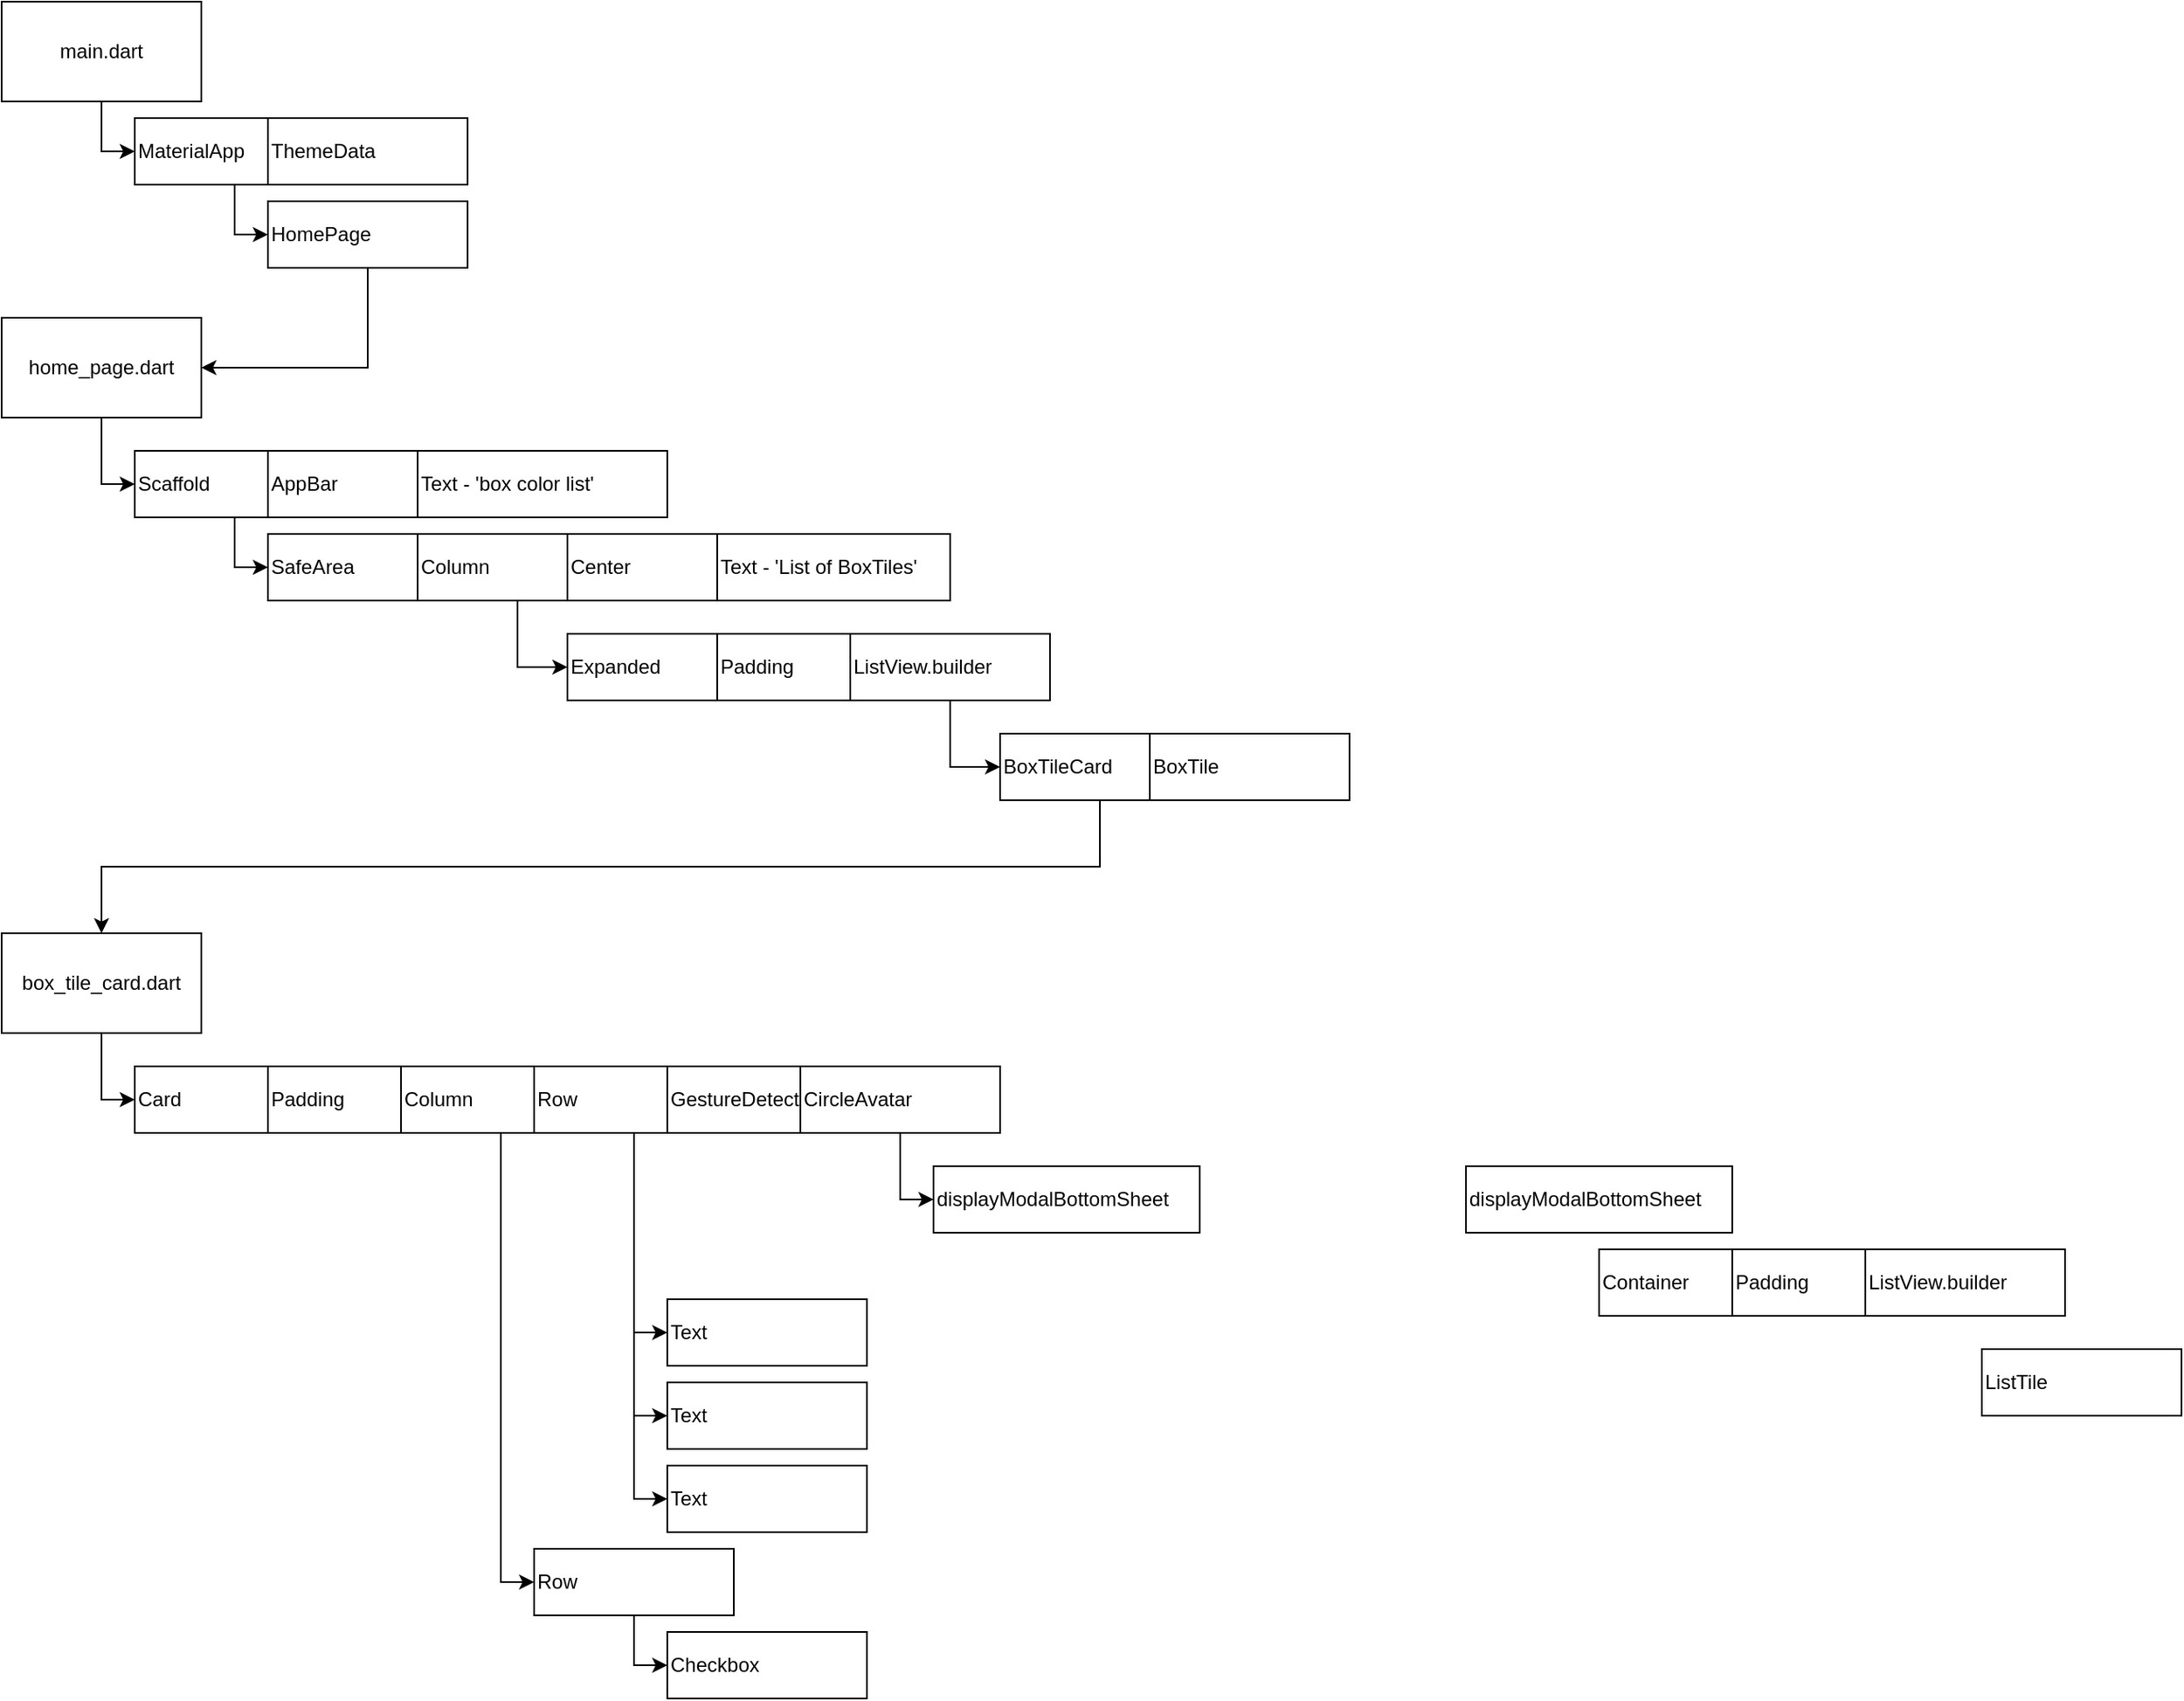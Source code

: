 <mxfile version="22.1.21" type="github">
  <diagram name="Page-1" id="x2tcOFAaIOZVJoetj7t5">
    <mxGraphModel dx="1654" dy="1239" grid="1" gridSize="10" guides="1" tooltips="1" connect="1" arrows="1" fold="1" page="1" pageScale="1" pageWidth="3300" pageHeight="2339" math="0" shadow="0">
      <root>
        <mxCell id="0" />
        <mxCell id="1" parent="0" />
        <mxCell id="tN2QRdZRQ0KlY6AHjV4z-26" style="edgeStyle=orthogonalEdgeStyle;rounded=0;orthogonalLoop=1;jettySize=auto;html=1;entryX=0;entryY=0.5;entryDx=0;entryDy=0;" edge="1" parent="1" source="tN2QRdZRQ0KlY6AHjV4z-1" target="tN2QRdZRQ0KlY6AHjV4z-21">
          <mxGeometry relative="1" as="geometry" />
        </mxCell>
        <mxCell id="tN2QRdZRQ0KlY6AHjV4z-1" value="main.dart" style="rounded=0;whiteSpace=wrap;html=1;" vertex="1" parent="1">
          <mxGeometry x="120" y="80" width="120" height="60" as="geometry" />
        </mxCell>
        <mxCell id="tN2QRdZRQ0KlY6AHjV4z-16" style="edgeStyle=orthogonalEdgeStyle;rounded=0;orthogonalLoop=1;jettySize=auto;html=1;entryX=0;entryY=0.5;entryDx=0;entryDy=0;" edge="1" parent="1" source="tN2QRdZRQ0KlY6AHjV4z-2" target="tN2QRdZRQ0KlY6AHjV4z-6">
          <mxGeometry relative="1" as="geometry" />
        </mxCell>
        <mxCell id="tN2QRdZRQ0KlY6AHjV4z-2" value="Scaffold" style="rounded=0;whiteSpace=wrap;html=1;align=left;" vertex="1" parent="1">
          <mxGeometry x="200" y="350" width="120" height="40" as="geometry" />
        </mxCell>
        <mxCell id="tN2QRdZRQ0KlY6AHjV4z-15" style="edgeStyle=orthogonalEdgeStyle;rounded=0;orthogonalLoop=1;jettySize=auto;html=1;entryX=0;entryY=0.5;entryDx=0;entryDy=0;" edge="1" parent="1" source="tN2QRdZRQ0KlY6AHjV4z-3" target="tN2QRdZRQ0KlY6AHjV4z-2">
          <mxGeometry relative="1" as="geometry" />
        </mxCell>
        <mxCell id="tN2QRdZRQ0KlY6AHjV4z-3" value="home_page.dart" style="rounded=0;whiteSpace=wrap;html=1;" vertex="1" parent="1">
          <mxGeometry x="120" y="270" width="120" height="60" as="geometry" />
        </mxCell>
        <mxCell id="tN2QRdZRQ0KlY6AHjV4z-4" value="AppBar" style="rounded=0;whiteSpace=wrap;html=1;align=left;" vertex="1" parent="1">
          <mxGeometry x="280" y="350" width="120" height="40" as="geometry" />
        </mxCell>
        <mxCell id="tN2QRdZRQ0KlY6AHjV4z-5" value="Text - &#39;box color list&#39;" style="rounded=0;whiteSpace=wrap;html=1;align=left;" vertex="1" parent="1">
          <mxGeometry x="370" y="350" width="150" height="40" as="geometry" />
        </mxCell>
        <mxCell id="tN2QRdZRQ0KlY6AHjV4z-18" style="edgeStyle=orthogonalEdgeStyle;rounded=0;orthogonalLoop=1;jettySize=auto;html=1;entryX=0;entryY=0.5;entryDx=0;entryDy=0;exitX=0.5;exitY=1;exitDx=0;exitDy=0;" edge="1" parent="1" source="tN2QRdZRQ0KlY6AHjV4z-7" target="tN2QRdZRQ0KlY6AHjV4z-10">
          <mxGeometry relative="1" as="geometry">
            <mxPoint x="440" y="480" as="targetPoint" />
            <Array as="points">
              <mxPoint x="430" y="480" />
            </Array>
          </mxGeometry>
        </mxCell>
        <mxCell id="tN2QRdZRQ0KlY6AHjV4z-6" value="SafeArea" style="rounded=0;whiteSpace=wrap;html=1;align=left;" vertex="1" parent="1">
          <mxGeometry x="280" y="400" width="120" height="40" as="geometry" />
        </mxCell>
        <mxCell id="tN2QRdZRQ0KlY6AHjV4z-7" value="Column" style="rounded=0;whiteSpace=wrap;html=1;align=left;" vertex="1" parent="1">
          <mxGeometry x="370" y="400" width="120" height="40" as="geometry" />
        </mxCell>
        <mxCell id="tN2QRdZRQ0KlY6AHjV4z-8" value="Center" style="rounded=0;whiteSpace=wrap;html=1;align=left;" vertex="1" parent="1">
          <mxGeometry x="460" y="400" width="120" height="40" as="geometry" />
        </mxCell>
        <mxCell id="tN2QRdZRQ0KlY6AHjV4z-9" value="Text - &#39;List of BoxTiles&#39;" style="rounded=0;whiteSpace=wrap;html=1;align=left;" vertex="1" parent="1">
          <mxGeometry x="550" y="400" width="140" height="40" as="geometry" />
        </mxCell>
        <mxCell id="tN2QRdZRQ0KlY6AHjV4z-19" style="edgeStyle=orthogonalEdgeStyle;rounded=0;orthogonalLoop=1;jettySize=auto;html=1;entryX=0;entryY=0.5;entryDx=0;entryDy=0;exitX=0.5;exitY=1;exitDx=0;exitDy=0;" edge="1" parent="1" source="tN2QRdZRQ0KlY6AHjV4z-12" target="tN2QRdZRQ0KlY6AHjV4z-13">
          <mxGeometry relative="1" as="geometry" />
        </mxCell>
        <mxCell id="tN2QRdZRQ0KlY6AHjV4z-10" value="Expanded" style="rounded=0;whiteSpace=wrap;html=1;align=left;" vertex="1" parent="1">
          <mxGeometry x="460" y="460" width="120" height="40" as="geometry" />
        </mxCell>
        <mxCell id="tN2QRdZRQ0KlY6AHjV4z-11" value="Padding" style="rounded=0;whiteSpace=wrap;html=1;align=left;" vertex="1" parent="1">
          <mxGeometry x="550" y="460" width="120" height="40" as="geometry" />
        </mxCell>
        <mxCell id="tN2QRdZRQ0KlY6AHjV4z-12" value="ListView.builder" style="rounded=0;whiteSpace=wrap;html=1;align=left;" vertex="1" parent="1">
          <mxGeometry x="630" y="460" width="120" height="40" as="geometry" />
        </mxCell>
        <mxCell id="tN2QRdZRQ0KlY6AHjV4z-30" style="edgeStyle=orthogonalEdgeStyle;rounded=0;orthogonalLoop=1;jettySize=auto;html=1;exitX=0.5;exitY=1;exitDx=0;exitDy=0;" edge="1" parent="1" source="tN2QRdZRQ0KlY6AHjV4z-13" target="tN2QRdZRQ0KlY6AHjV4z-28">
          <mxGeometry relative="1" as="geometry">
            <mxPoint x="590" y="610" as="sourcePoint" />
          </mxGeometry>
        </mxCell>
        <mxCell id="tN2QRdZRQ0KlY6AHjV4z-13" value="BoxTileCard" style="rounded=0;whiteSpace=wrap;html=1;align=left;" vertex="1" parent="1">
          <mxGeometry x="720" y="520" width="120" height="40" as="geometry" />
        </mxCell>
        <mxCell id="tN2QRdZRQ0KlY6AHjV4z-24" style="edgeStyle=orthogonalEdgeStyle;rounded=0;orthogonalLoop=1;jettySize=auto;html=1;entryX=0;entryY=0.5;entryDx=0;entryDy=0;" edge="1" parent="1" source="tN2QRdZRQ0KlY6AHjV4z-21" target="tN2QRdZRQ0KlY6AHjV4z-23">
          <mxGeometry relative="1" as="geometry" />
        </mxCell>
        <mxCell id="tN2QRdZRQ0KlY6AHjV4z-21" value="MaterialApp" style="rounded=0;whiteSpace=wrap;html=1;align=left;" vertex="1" parent="1">
          <mxGeometry x="200" y="150" width="120" height="40" as="geometry" />
        </mxCell>
        <mxCell id="tN2QRdZRQ0KlY6AHjV4z-22" value="ThemeData" style="rounded=0;whiteSpace=wrap;html=1;align=left;" vertex="1" parent="1">
          <mxGeometry x="280" y="150" width="120" height="40" as="geometry" />
        </mxCell>
        <mxCell id="tN2QRdZRQ0KlY6AHjV4z-25" style="edgeStyle=orthogonalEdgeStyle;rounded=0;orthogonalLoop=1;jettySize=auto;html=1;entryX=1;entryY=0.5;entryDx=0;entryDy=0;exitX=0.5;exitY=1;exitDx=0;exitDy=0;" edge="1" parent="1" source="tN2QRdZRQ0KlY6AHjV4z-23" target="tN2QRdZRQ0KlY6AHjV4z-3">
          <mxGeometry relative="1" as="geometry" />
        </mxCell>
        <mxCell id="tN2QRdZRQ0KlY6AHjV4z-23" value="HomePage" style="rounded=0;whiteSpace=wrap;html=1;align=left;" vertex="1" parent="1">
          <mxGeometry x="280" y="200" width="120" height="40" as="geometry" />
        </mxCell>
        <mxCell id="tN2QRdZRQ0KlY6AHjV4z-34" style="edgeStyle=orthogonalEdgeStyle;rounded=0;orthogonalLoop=1;jettySize=auto;html=1;entryX=0;entryY=0.5;entryDx=0;entryDy=0;" edge="1" parent="1" source="tN2QRdZRQ0KlY6AHjV4z-28" target="tN2QRdZRQ0KlY6AHjV4z-33">
          <mxGeometry relative="1" as="geometry" />
        </mxCell>
        <mxCell id="tN2QRdZRQ0KlY6AHjV4z-28" value="box_tile_card.dart" style="rounded=0;whiteSpace=wrap;html=1;" vertex="1" parent="1">
          <mxGeometry x="120" y="640" width="120" height="60" as="geometry" />
        </mxCell>
        <mxCell id="tN2QRdZRQ0KlY6AHjV4z-31" value="BoxTile" style="rounded=0;whiteSpace=wrap;html=1;align=left;" vertex="1" parent="1">
          <mxGeometry x="810" y="520" width="120" height="40" as="geometry" />
        </mxCell>
        <mxCell id="tN2QRdZRQ0KlY6AHjV4z-33" value="Card" style="rounded=0;whiteSpace=wrap;html=1;align=left;" vertex="1" parent="1">
          <mxGeometry x="200" y="720" width="120" height="40" as="geometry" />
        </mxCell>
        <mxCell id="tN2QRdZRQ0KlY6AHjV4z-35" value="Padding" style="rounded=0;whiteSpace=wrap;html=1;align=left;" vertex="1" parent="1">
          <mxGeometry x="280" y="720" width="120" height="40" as="geometry" />
        </mxCell>
        <mxCell id="tN2QRdZRQ0KlY6AHjV4z-48" style="edgeStyle=orthogonalEdgeStyle;rounded=0;orthogonalLoop=1;jettySize=auto;html=1;entryX=0;entryY=0.5;entryDx=0;entryDy=0;" edge="1" parent="1" source="tN2QRdZRQ0KlY6AHjV4z-36" target="tN2QRdZRQ0KlY6AHjV4z-43">
          <mxGeometry relative="1" as="geometry" />
        </mxCell>
        <mxCell id="tN2QRdZRQ0KlY6AHjV4z-36" value="Column" style="rounded=0;whiteSpace=wrap;html=1;align=left;" vertex="1" parent="1">
          <mxGeometry x="360" y="720" width="120" height="40" as="geometry" />
        </mxCell>
        <mxCell id="tN2QRdZRQ0KlY6AHjV4z-45" style="edgeStyle=orthogonalEdgeStyle;rounded=0;orthogonalLoop=1;jettySize=auto;html=1;entryX=0;entryY=0.5;entryDx=0;entryDy=0;" edge="1" parent="1" source="tN2QRdZRQ0KlY6AHjV4z-37" target="tN2QRdZRQ0KlY6AHjV4z-40">
          <mxGeometry relative="1" as="geometry" />
        </mxCell>
        <mxCell id="tN2QRdZRQ0KlY6AHjV4z-46" style="edgeStyle=orthogonalEdgeStyle;rounded=0;orthogonalLoop=1;jettySize=auto;html=1;entryX=0;entryY=0.5;entryDx=0;entryDy=0;" edge="1" parent="1" source="tN2QRdZRQ0KlY6AHjV4z-37" target="tN2QRdZRQ0KlY6AHjV4z-41">
          <mxGeometry relative="1" as="geometry" />
        </mxCell>
        <mxCell id="tN2QRdZRQ0KlY6AHjV4z-47" style="edgeStyle=orthogonalEdgeStyle;rounded=0;orthogonalLoop=1;jettySize=auto;html=1;entryX=0;entryY=0.5;entryDx=0;entryDy=0;" edge="1" parent="1" source="tN2QRdZRQ0KlY6AHjV4z-37" target="tN2QRdZRQ0KlY6AHjV4z-42">
          <mxGeometry relative="1" as="geometry" />
        </mxCell>
        <mxCell id="tN2QRdZRQ0KlY6AHjV4z-37" value="Row" style="rounded=0;whiteSpace=wrap;html=1;align=left;" vertex="1" parent="1">
          <mxGeometry x="440" y="720" width="120" height="40" as="geometry" />
        </mxCell>
        <mxCell id="tN2QRdZRQ0KlY6AHjV4z-38" value="GestureDetector" style="rounded=0;whiteSpace=wrap;html=1;align=left;" vertex="1" parent="1">
          <mxGeometry x="520" y="720" width="120" height="40" as="geometry" />
        </mxCell>
        <mxCell id="tN2QRdZRQ0KlY6AHjV4z-56" style="edgeStyle=orthogonalEdgeStyle;rounded=0;orthogonalLoop=1;jettySize=auto;html=1;entryX=0;entryY=0.5;entryDx=0;entryDy=0;" edge="1" parent="1" source="tN2QRdZRQ0KlY6AHjV4z-39" target="tN2QRdZRQ0KlY6AHjV4z-55">
          <mxGeometry relative="1" as="geometry" />
        </mxCell>
        <mxCell id="tN2QRdZRQ0KlY6AHjV4z-39" value="CircleAvatar" style="rounded=0;whiteSpace=wrap;html=1;align=left;" vertex="1" parent="1">
          <mxGeometry x="600" y="720" width="120" height="40" as="geometry" />
        </mxCell>
        <mxCell id="tN2QRdZRQ0KlY6AHjV4z-40" value="Text" style="rounded=0;whiteSpace=wrap;html=1;align=left;" vertex="1" parent="1">
          <mxGeometry x="520" y="860" width="120" height="40" as="geometry" />
        </mxCell>
        <mxCell id="tN2QRdZRQ0KlY6AHjV4z-41" value="Text" style="rounded=0;whiteSpace=wrap;html=1;align=left;" vertex="1" parent="1">
          <mxGeometry x="520" y="910" width="120" height="40" as="geometry" />
        </mxCell>
        <mxCell id="tN2QRdZRQ0KlY6AHjV4z-42" value="Text" style="rounded=0;whiteSpace=wrap;html=1;align=left;" vertex="1" parent="1">
          <mxGeometry x="520" y="960" width="120" height="40" as="geometry" />
        </mxCell>
        <mxCell id="tN2QRdZRQ0KlY6AHjV4z-49" style="edgeStyle=orthogonalEdgeStyle;rounded=0;orthogonalLoop=1;jettySize=auto;html=1;entryX=0;entryY=0.5;entryDx=0;entryDy=0;" edge="1" parent="1" source="tN2QRdZRQ0KlY6AHjV4z-43" target="tN2QRdZRQ0KlY6AHjV4z-44">
          <mxGeometry relative="1" as="geometry" />
        </mxCell>
        <mxCell id="tN2QRdZRQ0KlY6AHjV4z-43" value="Row" style="rounded=0;whiteSpace=wrap;html=1;align=left;" vertex="1" parent="1">
          <mxGeometry x="440" y="1010" width="120" height="40" as="geometry" />
        </mxCell>
        <mxCell id="tN2QRdZRQ0KlY6AHjV4z-44" value="Checkbox" style="rounded=0;whiteSpace=wrap;html=1;align=left;" vertex="1" parent="1">
          <mxGeometry x="520" y="1060" width="120" height="40" as="geometry" />
        </mxCell>
        <mxCell id="tN2QRdZRQ0KlY6AHjV4z-55" value="displayModalBottomSheet" style="rounded=0;whiteSpace=wrap;html=1;align=left;" vertex="1" parent="1">
          <mxGeometry x="680" y="780" width="160" height="40" as="geometry" />
        </mxCell>
        <mxCell id="tN2QRdZRQ0KlY6AHjV4z-57" value="displayModalBottomSheet" style="rounded=0;whiteSpace=wrap;html=1;align=left;" vertex="1" parent="1">
          <mxGeometry x="1000" y="780" width="160" height="40" as="geometry" />
        </mxCell>
        <mxCell id="tN2QRdZRQ0KlY6AHjV4z-59" value="Container" style="rounded=0;whiteSpace=wrap;html=1;align=left;" vertex="1" parent="1">
          <mxGeometry x="1080" y="830" width="120" height="40" as="geometry" />
        </mxCell>
        <mxCell id="tN2QRdZRQ0KlY6AHjV4z-61" value="Padding" style="rounded=0;whiteSpace=wrap;html=1;align=left;" vertex="1" parent="1">
          <mxGeometry x="1160" y="830" width="120" height="40" as="geometry" />
        </mxCell>
        <mxCell id="tN2QRdZRQ0KlY6AHjV4z-62" value="ListView.builder" style="rounded=0;whiteSpace=wrap;html=1;align=left;" vertex="1" parent="1">
          <mxGeometry x="1240" y="830" width="120" height="40" as="geometry" />
        </mxCell>
        <mxCell id="tN2QRdZRQ0KlY6AHjV4z-63" value="ListTile" style="rounded=0;whiteSpace=wrap;html=1;align=left;" vertex="1" parent="1">
          <mxGeometry x="1310" y="890" width="120" height="40" as="geometry" />
        </mxCell>
      </root>
    </mxGraphModel>
  </diagram>
</mxfile>
